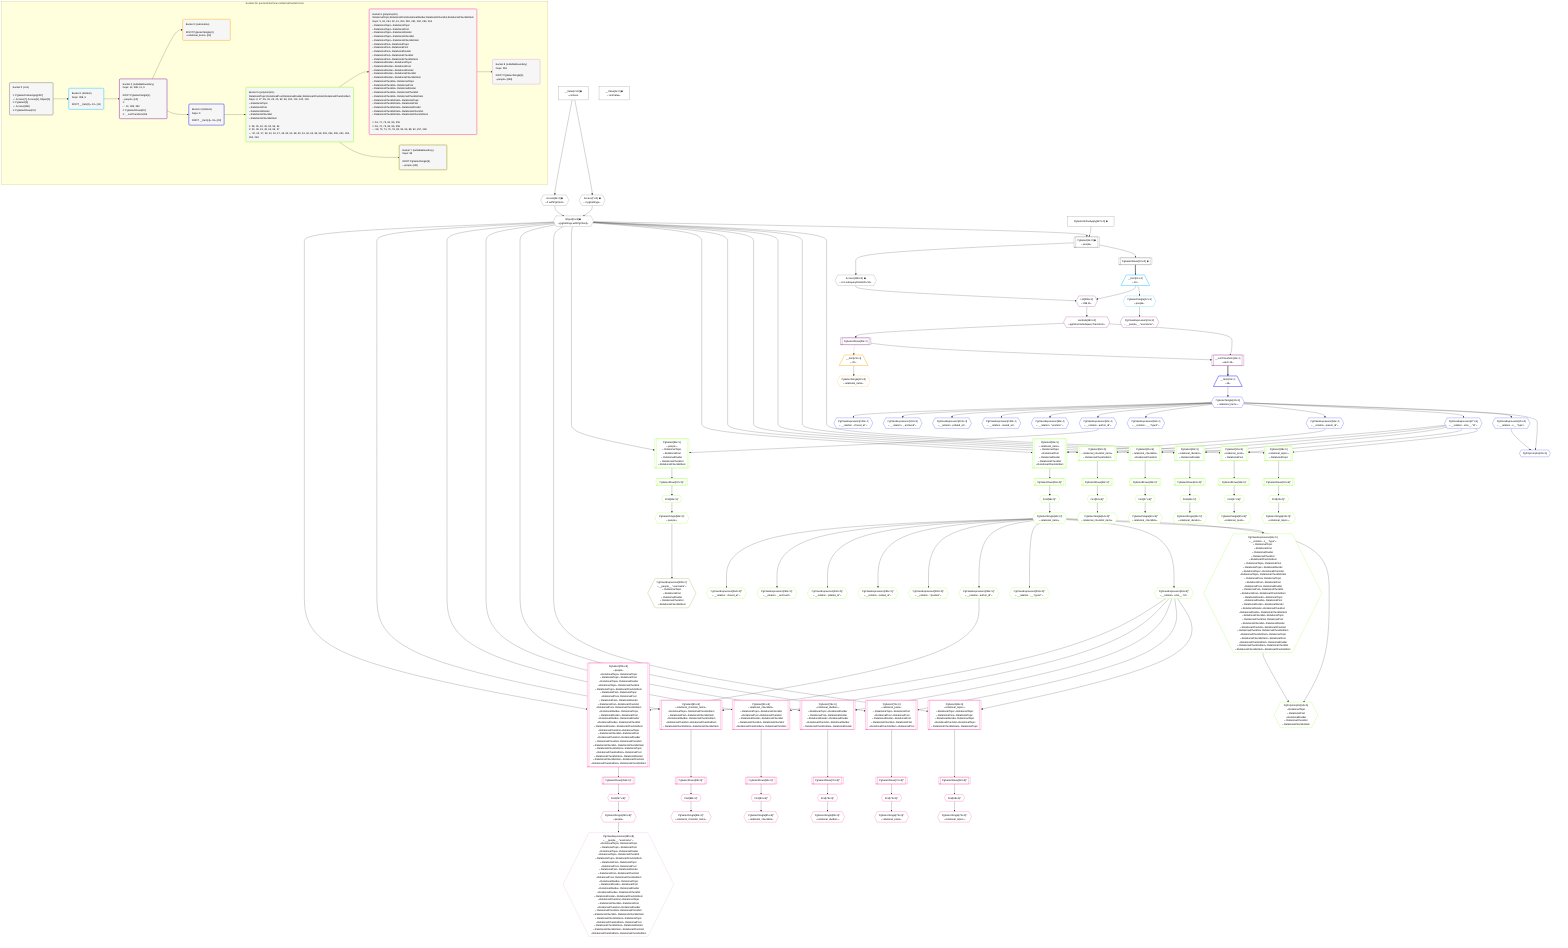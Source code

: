 %%{init: {'themeVariables': { 'fontSize': '12px'}}}%%
graph TD
    classDef path fill:#eee,stroke:#000,color:#000
    classDef plan fill:#fff,stroke-width:1px,color:#000
    classDef itemplan fill:#fff,stroke-width:2px,color:#000
    classDef unbatchedplan fill:#dff,stroke-width:1px,color:#000
    classDef sideeffectplan fill:#fcc,stroke-width:2px,color:#000
    classDef bucket fill:#f6f6f6,color:#000,stroke-width:2px,text-align:left


    %% plan dependencies
    PgSelect6[["PgSelect[6∈0] ➊<br />ᐸpeopleᐳ"]]:::plan
    Object9{{"Object[9∈0] ➊<br />ᐸ{pgSettings,withPgClient}ᐳ"}}:::plan
    PgSelectInlineApply387["PgSelectInlineApply[387∈0] ➊"]:::plan
    Object9 & PgSelectInlineApply387 --> PgSelect6
    Access7{{"Access[7∈0] ➊<br />ᐸ2.pgSettingsᐳ"}}:::plan
    Access8{{"Access[8∈0] ➊<br />ᐸ2.withPgClientᐳ"}}:::plan
    Access7 & Access8 --> Object9
    __Value2["__Value[2∈0] ➊<br />ᐸcontextᐳ"]:::plan
    __Value2 --> Access7
    __Value2 --> Access8
    PgSelectRows10[["PgSelectRows[10∈0] ➊"]]:::plan
    PgSelect6 --> PgSelectRows10
    Access388{{"Access[388∈0] ➊<br />ᐸ6.m.subqueryDetailsFor15ᐳ"}}:::plan
    PgSelect6 --> Access388
    __Value4["__Value[4∈0] ➊<br />ᐸrootValueᐳ"]:::plan
    __Item11[/"__Item[11∈1]<br />ᐸ10ᐳ"\]:::itemplan
    PgSelectRows10 ==> __Item11
    PgSelectSingle12{{"PgSelectSingle[12∈1]<br />ᐸpeopleᐳ"}}:::plan
    __Item11 --> PgSelectSingle12
    __ListTransform19[["__ListTransform[19∈2]<br />ᐸeach:15ᐳ"]]:::plan
    PgSelectRows20[["PgSelectRows[20∈2]"]]:::plan
    Lambda390{{"Lambda[390∈2]<br />ᐸpgInlineViaSubqueryTransformᐳ"}}:::plan
    PgSelectRows20 & Lambda390 --> __ListTransform19
    List389{{"List[389∈2]<br />ᐸ388,11ᐳ"}}:::plan
    Access388 & __Item11 --> List389
    PgClassExpression13{{"PgClassExpression[13∈2]<br />ᐸ__people__.”username”ᐳ"}}:::plan
    PgSelectSingle12 --> PgClassExpression13
    Lambda390 --> PgSelectRows20
    List389 --> Lambda390
    __Item21[/"__Item[21∈3]<br />ᐸ20ᐳ"\]:::itemplan
    PgSelectRows20 -.-> __Item21
    PgSelectSingle22{{"PgSelectSingle[22∈3]<br />ᐸrelational_itemsᐳ"}}:::plan
    __Item21 --> PgSelectSingle22
    PgPolymorphic26{{"PgPolymorphic[26∈4]"}}:::plan
    PgSelectSingle24{{"PgSelectSingle[24∈4]<br />ᐸrelational_itemsᐳ"}}:::plan
    PgClassExpression25{{"PgClassExpression[25∈4]<br />ᐸ__relation...s__.”type”ᐳ"}}:::plan
    PgSelectSingle24 & PgClassExpression25 --> PgPolymorphic26
    __Item23[/"__Item[23∈4]<br />ᐸ19ᐳ"\]:::itemplan
    __ListTransform19 ==> __Item23
    __Item23 --> PgSelectSingle24
    PgSelectSingle24 --> PgClassExpression25
    PgClassExpression27{{"PgClassExpression[27∈4]<br />ᐸ__relation...ems__.”id”ᐳ"}}:::plan
    PgSelectSingle24 --> PgClassExpression27
    PgClassExpression55{{"PgClassExpression[55∈4]<br />ᐸ__relation...parent_id”ᐳ"}}:::plan
    PgSelectSingle24 --> PgClassExpression55
    PgClassExpression92{{"PgClassExpression[92∈4]<br />ᐸ__relation...__.”type2”ᐳ"}}:::plan
    PgSelectSingle24 --> PgClassExpression92
    PgClassExpression93{{"PgClassExpression[93∈4]<br />ᐸ__relation...author_id”ᐳ"}}:::plan
    PgSelectSingle24 --> PgClassExpression93
    PgClassExpression99{{"PgClassExpression[99∈4]<br />ᐸ__relation...”position”ᐳ"}}:::plan
    PgSelectSingle24 --> PgClassExpression99
    PgClassExpression100{{"PgClassExpression[100∈4]<br />ᐸ__relation...reated_at”ᐳ"}}:::plan
    PgSelectSingle24 --> PgClassExpression100
    PgClassExpression101{{"PgClassExpression[101∈4]<br />ᐸ__relation...pdated_at”ᐳ"}}:::plan
    PgSelectSingle24 --> PgClassExpression101
    PgClassExpression102{{"PgClassExpression[102∈4]<br />ᐸ__relation..._archived”ᐳ"}}:::plan
    PgSelectSingle24 --> PgClassExpression102
    PgClassExpression103{{"PgClassExpression[103∈4]<br />ᐸ__relation...chived_at”ᐳ"}}:::plan
    PgSelectSingle24 --> PgClassExpression103
    PgSelect28[["PgSelect[28∈5]<br />ᐸrelational_topicsᐳ<br />ᐳRelationalTopic"]]:::plan
    Object9 & PgClassExpression27 --> PgSelect28
    PgSelect35[["PgSelect[35∈5]<br />ᐸrelational_postsᐳ<br />ᐳRelationalPost"]]:::plan
    Object9 & PgClassExpression27 --> PgSelect35
    PgSelect40[["PgSelect[40∈5]<br />ᐸrelational_dividersᐳ<br />ᐳRelationalDivider"]]:::plan
    Object9 & PgClassExpression27 --> PgSelect40
    PgSelect45[["PgSelect[45∈5]<br />ᐸrelational_checklistsᐳ<br />ᐳRelationalChecklist"]]:::plan
    Object9 & PgClassExpression27 --> PgSelect45
    PgSelect50[["PgSelect[50∈5]<br />ᐸrelational_checklist_itemsᐳ<br />ᐳRelationalChecklistItem"]]:::plan
    Object9 & PgClassExpression27 --> PgSelect50
    PgSelect56[["PgSelect[56∈5]<br />ᐸrelational_itemsᐳ<br />ᐳRelationalTopic<br />ᐳRelationalPost<br />ᐳRelationalDivider<br />ᐳRelationalChecklist<br />ᐳRelationalChecklistItem"]]:::plan
    Object9 & PgClassExpression55 --> PgSelect56
    PgPolymorphic62{{"PgPolymorphic[62∈5]<br />ᐳRelationalTopic<br />ᐳRelationalPost<br />ᐳRelationalDivider<br />ᐳRelationalChecklist<br />ᐳRelationalChecklistItem"}}:::plan
    PgSelectSingle60{{"PgSelectSingle[60∈5]^<br />ᐸrelational_itemsᐳ"}}:::plan
    PgClassExpression61{{"PgClassExpression[61∈5]<br />ᐸ__relation...s__.”type”ᐳ<br />ᐳRelationalTopic<br />ᐳRelationalPost<br />ᐳRelationalDivider<br />ᐳRelationalChecklist<br />ᐳRelationalChecklistItem<br />ᐳRelationalTopicᐳRelationalPost<br />ᐳRelationalTopicᐳRelationalDivider<br />ᐳRelationalTopicᐳRelationalChecklist<br />ᐳRelationalTopicᐳRelationalChecklistItem<br />ᐳRelationalPostᐳRelationalTopic<br />ᐳRelationalPostᐳRelationalPost<br />ᐳRelationalPostᐳRelationalDivider<br />ᐳRelationalPostᐳRelationalChecklist<br />ᐳRelationalPostᐳRelationalChecklistItem<br />ᐳRelationalDividerᐳRelationalTopic<br />ᐳRelationalDividerᐳRelationalPost<br />ᐳRelationalDividerᐳRelationalDivider<br />ᐳRelationalDividerᐳRelationalChecklist<br />ᐳRelationalDividerᐳRelationalChecklistItem<br />ᐳRelationalChecklistᐳRelationalTopic<br />ᐳRelationalChecklistᐳRelationalPost<br />ᐳRelationalChecklistᐳRelationalDivider<br />ᐳRelationalChecklistᐳRelationalChecklist<br />ᐳRelationalChecklistᐳRelationalChecklistItem<br />ᐳRelationalChecklistItemᐳRelationalTopic<br />ᐳRelationalChecklistItemᐳRelationalPost<br />ᐳRelationalChecklistItemᐳRelationalDivider<br />ᐳRelationalChecklistItemᐳRelationalChecklist<br />ᐳRelationalChecklistItemᐳRelationalChecklistItem"}}:::plan
    PgSelectSingle60 & PgClassExpression61 --> PgPolymorphic62
    PgSelect94[["PgSelect[94∈5]<br />ᐸpeopleᐳ<br />ᐳRelationalTopic<br />ᐳRelationalPost<br />ᐳRelationalDivider<br />ᐳRelationalChecklist<br />ᐳRelationalChecklistItem"]]:::plan
    Object9 & PgClassExpression93 --> PgSelect94
    First32{{"First[32∈5]^"}}:::plan
    PgSelectRows33[["PgSelectRows[33∈5]^"]]:::plan
    PgSelectRows33 --> First32
    PgSelect28 --> PgSelectRows33
    PgSelectSingle34{{"PgSelectSingle[34∈5]^<br />ᐸrelational_topicsᐳ"}}:::plan
    First32 --> PgSelectSingle34
    First37{{"First[37∈5]^"}}:::plan
    PgSelectRows38[["PgSelectRows[38∈5]^"]]:::plan
    PgSelectRows38 --> First37
    PgSelect35 --> PgSelectRows38
    PgSelectSingle39{{"PgSelectSingle[39∈5]^<br />ᐸrelational_postsᐳ"}}:::plan
    First37 --> PgSelectSingle39
    First42{{"First[42∈5]^"}}:::plan
    PgSelectRows43[["PgSelectRows[43∈5]^"]]:::plan
    PgSelectRows43 --> First42
    PgSelect40 --> PgSelectRows43
    PgSelectSingle44{{"PgSelectSingle[44∈5]^<br />ᐸrelational_dividersᐳ"}}:::plan
    First42 --> PgSelectSingle44
    First47{{"First[47∈5]^"}}:::plan
    PgSelectRows48[["PgSelectRows[48∈5]^"]]:::plan
    PgSelectRows48 --> First47
    PgSelect45 --> PgSelectRows48
    PgSelectSingle49{{"PgSelectSingle[49∈5]^<br />ᐸrelational_checklistsᐳ"}}:::plan
    First47 --> PgSelectSingle49
    First52{{"First[52∈5]^"}}:::plan
    PgSelectRows53[["PgSelectRows[53∈5]^"]]:::plan
    PgSelectRows53 --> First52
    PgSelect50 --> PgSelectRows53
    PgSelectSingle54{{"PgSelectSingle[54∈5]^<br />ᐸrelational_checklist_itemsᐳ"}}:::plan
    First52 --> PgSelectSingle54
    First58{{"First[58∈5]^"}}:::plan
    PgSelectRows59[["PgSelectRows[59∈5]^"]]:::plan
    PgSelectRows59 --> First58
    PgSelect56 --> PgSelectRows59
    First58 --> PgSelectSingle60
    PgSelectSingle60 --> PgClassExpression61
    PgClassExpression63{{"PgClassExpression[63∈5]^<br />ᐸ__relation...ems__.”id”ᐳ"}}:::plan
    PgSelectSingle60 --> PgClassExpression63
    First96{{"First[96∈5]^"}}:::plan
    PgSelectRows97[["PgSelectRows[97∈5]^"]]:::plan
    PgSelectRows97 --> First96
    PgSelect94 --> PgSelectRows97
    PgSelectSingle98{{"PgSelectSingle[98∈5]^<br />ᐸpeopleᐳ"}}:::plan
    First96 --> PgSelectSingle98
    PgClassExpression253{{"PgClassExpression[253∈5]^<br />ᐸ__relation...__.”type2”ᐳ"}}:::plan
    PgSelectSingle60 --> PgClassExpression253
    PgClassExpression254{{"PgClassExpression[254∈5]^<br />ᐸ__relation...author_id”ᐳ"}}:::plan
    PgSelectSingle60 --> PgClassExpression254
    PgClassExpression260{{"PgClassExpression[260∈5]^<br />ᐸ__relation...”position”ᐳ"}}:::plan
    PgSelectSingle60 --> PgClassExpression260
    PgClassExpression261{{"PgClassExpression[261∈5]^<br />ᐸ__relation...reated_at”ᐳ"}}:::plan
    PgSelectSingle60 --> PgClassExpression261
    PgClassExpression262{{"PgClassExpression[262∈5]^<br />ᐸ__relation...pdated_at”ᐳ"}}:::plan
    PgSelectSingle60 --> PgClassExpression262
    PgClassExpression263{{"PgClassExpression[263∈5]^<br />ᐸ__relation..._archived”ᐳ"}}:::plan
    PgSelectSingle60 --> PgClassExpression263
    PgClassExpression264{{"PgClassExpression[264∈5]^<br />ᐸ__relation...chived_at”ᐳ"}}:::plan
    PgSelectSingle60 --> PgClassExpression264
    PgSelect64[["PgSelect[64∈6]<br />ᐸrelational_topicsᐳ<br />ᐳRelationalTopicᐳRelationalTopic<br />ᐳRelationalPostᐳRelationalTopic<br />ᐳRelationalDividerᐳRelationalTopic<br />ᐳRelationalChecklistᐳRelationalTopic<br />ᐳRelationalChecklistItemᐳRelationalTopic"]]:::plan
    Object9 & PgClassExpression63 --> PgSelect64
    PgSelect71[["PgSelect[71∈6]<br />ᐸrelational_postsᐳ<br />ᐳRelationalTopicᐳRelationalPost<br />ᐳRelationalPostᐳRelationalPost<br />ᐳRelationalDividerᐳRelationalPost<br />ᐳRelationalChecklistᐳRelationalPost<br />ᐳRelationalChecklistItemᐳRelationalPost"]]:::plan
    Object9 & PgClassExpression63 --> PgSelect71
    PgSelect76[["PgSelect[76∈6]<br />ᐸrelational_dividersᐳ<br />ᐳRelationalTopicᐳRelationalDivider<br />ᐳRelationalPostᐳRelationalDivider<br />ᐳRelationalDividerᐳRelationalDivider<br />ᐳRelationalChecklistᐳRelationalDivider<br />ᐳRelationalChecklistItemᐳRelationalDivider"]]:::plan
    Object9 & PgClassExpression63 --> PgSelect76
    PgSelect81[["PgSelect[81∈6]<br />ᐸrelational_checklistsᐳ<br />ᐳRelationalTopicᐳRelationalChecklist<br />ᐳRelationalPostᐳRelationalChecklist<br />ᐳRelationalDividerᐳRelationalChecklist<br />ᐳRelationalChecklistᐳRelationalChecklist<br />ᐳRelationalChecklistItemᐳRelationalChecklist"]]:::plan
    Object9 & PgClassExpression63 --> PgSelect81
    PgSelect86[["PgSelect[86∈6]<br />ᐸrelational_checklist_itemsᐳ<br />ᐳRelationalTopicᐳRelationalChecklistItem<br />ᐳRelationalPostᐳRelationalChecklistItem<br />ᐳRelationalDividerᐳRelationalChecklistItem<br />ᐳRelationalChecklistᐳRelationalChecklistItem<br />ᐳRelationalChecklistItemᐳRelationalChecklistItem"]]:::plan
    Object9 & PgClassExpression63 --> PgSelect86
    PgSelect255[["PgSelect[255∈6]<br />ᐸpeopleᐳ<br />ᐳRelationalTopicᐳRelationalTopic<br />ᐳRelationalTopicᐳRelationalPost<br />ᐳRelationalTopicᐳRelationalDivider<br />ᐳRelationalTopicᐳRelationalChecklist<br />ᐳRelationalTopicᐳRelationalChecklistItem<br />ᐳRelationalPostᐳRelationalTopic<br />ᐳRelationalPostᐳRelationalPost<br />ᐳRelationalPostᐳRelationalDivider<br />ᐳRelationalPostᐳRelationalChecklist<br />ᐳRelationalPostᐳRelationalChecklistItem<br />ᐳRelationalDividerᐳRelationalTopic<br />ᐳRelationalDividerᐳRelationalPost<br />ᐳRelationalDividerᐳRelationalDivider<br />ᐳRelationalDividerᐳRelationalChecklist<br />ᐳRelationalDividerᐳRelationalChecklistItem<br />ᐳRelationalChecklistᐳRelationalTopic<br />ᐳRelationalChecklistᐳRelationalPost<br />ᐳRelationalChecklistᐳRelationalDivider<br />ᐳRelationalChecklistᐳRelationalChecklist<br />ᐳRelationalChecklistᐳRelationalChecklistItem<br />ᐳRelationalChecklistItemᐳRelationalTopic<br />ᐳRelationalChecklistItemᐳRelationalPost<br />ᐳRelationalChecklistItemᐳRelationalDivider<br />ᐳRelationalChecklistItemᐳRelationalChecklist<br />ᐳRelationalChecklistItemᐳRelationalChecklistItem"]]:::plan
    Object9 & PgClassExpression254 --> PgSelect255
    First68{{"First[68∈6]^"}}:::plan
    PgSelectRows69[["PgSelectRows[69∈6]^"]]:::plan
    PgSelectRows69 --> First68
    PgSelect64 --> PgSelectRows69
    PgSelectSingle70{{"PgSelectSingle[70∈6]^<br />ᐸrelational_topicsᐳ"}}:::plan
    First68 --> PgSelectSingle70
    First73{{"First[73∈6]^"}}:::plan
    PgSelectRows74[["PgSelectRows[74∈6]^"]]:::plan
    PgSelectRows74 --> First73
    PgSelect71 --> PgSelectRows74
    PgSelectSingle75{{"PgSelectSingle[75∈6]^<br />ᐸrelational_postsᐳ"}}:::plan
    First73 --> PgSelectSingle75
    First78{{"First[78∈6]^"}}:::plan
    PgSelectRows79[["PgSelectRows[79∈6]^"]]:::plan
    PgSelectRows79 --> First78
    PgSelect76 --> PgSelectRows79
    PgSelectSingle80{{"PgSelectSingle[80∈6]^<br />ᐸrelational_dividersᐳ"}}:::plan
    First78 --> PgSelectSingle80
    First83{{"First[83∈6]^"}}:::plan
    PgSelectRows84[["PgSelectRows[84∈6]^"]]:::plan
    PgSelectRows84 --> First83
    PgSelect81 --> PgSelectRows84
    PgSelectSingle85{{"PgSelectSingle[85∈6]^<br />ᐸrelational_checklistsᐳ"}}:::plan
    First83 --> PgSelectSingle85
    First88{{"First[88∈6]^"}}:::plan
    PgSelectRows89[["PgSelectRows[89∈6]^"]]:::plan
    PgSelectRows89 --> First88
    PgSelect86 --> PgSelectRows89
    PgSelectSingle90{{"PgSelectSingle[90∈6]^<br />ᐸrelational_checklist_itemsᐳ"}}:::plan
    First88 --> PgSelectSingle90
    First257{{"First[257∈6]^"}}:::plan
    PgSelectRows258[["PgSelectRows[258∈6]^"]]:::plan
    PgSelectRows258 --> First257
    PgSelect255 --> PgSelectRows258
    PgSelectSingle259{{"PgSelectSingle[259∈6]^<br />ᐸpeopleᐳ"}}:::plan
    First257 --> PgSelectSingle259
    PgClassExpression386{{"PgClassExpression[386∈8]<br />ᐸ__people__.”username”ᐳ<br />ᐳRelationalTopicᐳRelationalTopic<br />ᐳRelationalTopicᐳRelationalPost<br />ᐳRelationalTopicᐳRelationalDivider<br />ᐳRelationalTopicᐳRelationalChecklist<br />ᐳRelationalTopicᐳRelationalChecklistItem<br />ᐳRelationalPostᐳRelationalTopic<br />ᐳRelationalPostᐳRelationalPost<br />ᐳRelationalPostᐳRelationalDivider<br />ᐳRelationalPostᐳRelationalChecklist<br />ᐳRelationalPostᐳRelationalChecklistItem<br />ᐳRelationalDividerᐳRelationalTopic<br />ᐳRelationalDividerᐳRelationalPost<br />ᐳRelationalDividerᐳRelationalDivider<br />ᐳRelationalDividerᐳRelationalChecklist<br />ᐳRelationalDividerᐳRelationalChecklistItem<br />ᐳRelationalChecklistᐳRelationalTopic<br />ᐳRelationalChecklistᐳRelationalPost<br />ᐳRelationalChecklistᐳRelationalDivider<br />ᐳRelationalChecklistᐳRelationalChecklist<br />ᐳRelationalChecklistᐳRelationalChecklistItem<br />ᐳRelationalChecklistItemᐳRelationalTopic<br />ᐳRelationalChecklistItemᐳRelationalPost<br />ᐳRelationalChecklistItemᐳRelationalDivider<br />ᐳRelationalChecklistItemᐳRelationalChecklist<br />ᐳRelationalChecklistItemᐳRelationalChecklistItem"}}:::plan
    PgSelectSingle259 --> PgClassExpression386
    PgClassExpression285{{"PgClassExpression[285∈7]<br />ᐸ__people__.”username”ᐳ<br />ᐳRelationalTopic<br />ᐳRelationalPost<br />ᐳRelationalDivider<br />ᐳRelationalChecklist<br />ᐳRelationalChecklistItem"}}:::plan
    PgSelectSingle98 --> PgClassExpression285

    %% define steps

    subgraph "Buckets for queries/interfaces-relational/nested-more"
    Bucket0("Bucket 0 (root)<br /><br />1: PgSelectInlineApply[387]<br />ᐳ: Access[7], Access[8], Object[9]<br />2: PgSelect[6]<br />ᐳ: Access[388]<br />3: PgSelectRows[10]"):::bucket
    classDef bucket0 stroke:#696969
    class Bucket0,__Value2,__Value4,PgSelect6,Access7,Access8,Object9,PgSelectRows10,PgSelectInlineApply387,Access388 bucket0
    Bucket1("Bucket 1 (listItem)<br />Deps: 388, 9<br /><br />ROOT __Item{1}ᐸ10ᐳ[11]"):::bucket
    classDef bucket1 stroke:#00bfff
    class Bucket1,__Item11,PgSelectSingle12 bucket1
    Bucket2("Bucket 2 (nullableBoundary)<br />Deps: 12, 388, 11, 9<br /><br />ROOT PgSelectSingle{1}ᐸpeopleᐳ[12]<br />1: <br />ᐳ: 13, 389, 390<br />2: PgSelectRows[20]<br />3: __ListTransform[19]"):::bucket
    classDef bucket2 stroke:#7f007f
    class Bucket2,PgClassExpression13,__ListTransform19,PgSelectRows20,List389,Lambda390 bucket2
    Bucket3("Bucket 3 (subroutine)<br /><br />ROOT PgSelectSingle{3}ᐸrelational_itemsᐳ[22]"):::bucket
    classDef bucket3 stroke:#ffa500
    class Bucket3,__Item21,PgSelectSingle22 bucket3
    Bucket4("Bucket 4 (listItem)<br />Deps: 9<br /><br />ROOT __Item{4}ᐸ19ᐳ[23]"):::bucket
    classDef bucket4 stroke:#0000ff
    class Bucket4,__Item23,PgSelectSingle24,PgClassExpression25,PgPolymorphic26,PgClassExpression27,PgClassExpression55,PgClassExpression92,PgClassExpression93,PgClassExpression99,PgClassExpression100,PgClassExpression101,PgClassExpression102,PgClassExpression103 bucket4
    Bucket5("Bucket 5 (polymorphic)<br />RelationalTopic,RelationalPost,RelationalDivider,RelationalChecklist,RelationalChecklistItem<br />Deps: 9, 27, 55, 93, 26, 25, 92, 99, 100, 101, 102, 103<br />ᐳRelationalTopic<br />ᐳRelationalPost<br />ᐳRelationalDivider<br />ᐳRelationalChecklist<br />ᐳRelationalChecklistItem<br /><br />1: 28, 35, 40, 45, 50, 56, 94<br />2: 33, 38, 43, 48, 53, 59, 97<br />ᐳ: 32, 34, 37, 39, 42, 44, 47, 49, 52, 54, 58, 60, 61, 62, 63, 96, 98, 253, 254, 260, 261, 262, 263, 264"):::bucket
    classDef bucket5 stroke:#7fff00
    class Bucket5,PgSelect28,First32,PgSelectRows33,PgSelectSingle34,PgSelect35,First37,PgSelectRows38,PgSelectSingle39,PgSelect40,First42,PgSelectRows43,PgSelectSingle44,PgSelect45,First47,PgSelectRows48,PgSelectSingle49,PgSelect50,First52,PgSelectRows53,PgSelectSingle54,PgSelect56,First58,PgSelectRows59,PgSelectSingle60,PgClassExpression61,PgPolymorphic62,PgClassExpression63,PgSelect94,First96,PgSelectRows97,PgSelectSingle98,PgClassExpression253,PgClassExpression254,PgClassExpression260,PgClassExpression261,PgClassExpression262,PgClassExpression263,PgClassExpression264 bucket5
    Bucket6("Bucket 6 (polymorphic)<br />RelationalTopic,RelationalPost,RelationalDivider,RelationalChecklist,RelationalChecklistItem<br />Deps: 9, 63, 254, 62, 61, 253, 260, 261, 262, 263, 264<br />ᐳRelationalTopicᐳRelationalTopic<br />ᐳRelationalTopicᐳRelationalPost<br />ᐳRelationalTopicᐳRelationalDivider<br />ᐳRelationalTopicᐳRelationalChecklist<br />ᐳRelationalTopicᐳRelationalChecklistItem<br />ᐳRelationalPostᐳRelationalTopic<br />ᐳRelationalPostᐳRelationalPost<br />ᐳRelationalPostᐳRelationalDivider<br />ᐳRelationalPostᐳRelationalChecklist<br />ᐳRelationalPostᐳRelationalChecklistItem<br />ᐳRelationalDividerᐳRelationalTopic<br />ᐳRelationalDividerᐳRelationalPost<br />ᐳRelationalDividerᐳRelationalDivider<br />ᐳRelationalDividerᐳRelationalChecklist<br />ᐳRelationalDividerᐳRelationalChecklistItem<br />ᐳRelationalChecklistᐳRelationalTopic<br />ᐳRelationalChecklistᐳRelationalPost<br />ᐳRelationalChecklistᐳRelationalDivider<br />ᐳRelationalChecklistᐳRelationalChecklist<br />ᐳRelationalChecklistᐳRelationalChecklistItem<br />ᐳRelationalChecklistItemᐳRelationalTopic<br />ᐳRelationalChecklistItemᐳRelationalPost<br />ᐳRelationalChecklistItemᐳRelationalDivider<br />ᐳRelationalChecklistItemᐳRelationalChecklist<br />ᐳRelationalChecklistItemᐳRelationalChecklistItem<br /><br />1: 64, 71, 76, 81, 86, 255<br />2: 69, 74, 79, 84, 89, 258<br />ᐳ: 68, 70, 73, 75, 78, 80, 83, 85, 88, 90, 257, 259"):::bucket
    classDef bucket6 stroke:#ff1493
    class Bucket6,PgSelect64,First68,PgSelectRows69,PgSelectSingle70,PgSelect71,First73,PgSelectRows74,PgSelectSingle75,PgSelect76,First78,PgSelectRows79,PgSelectSingle80,PgSelect81,First83,PgSelectRows84,PgSelectSingle85,PgSelect86,First88,PgSelectRows89,PgSelectSingle90,PgSelect255,First257,PgSelectRows258,PgSelectSingle259 bucket6
    Bucket7("Bucket 7 (nullableBoundary)<br />Deps: 98<br /><br />ROOT PgSelectSingle{5}ᐸpeopleᐳ[98]"):::bucket
    classDef bucket7 stroke:#808000
    class Bucket7,PgClassExpression285 bucket7
    Bucket8("Bucket 8 (nullableBoundary)<br />Deps: 259<br /><br />ROOT PgSelectSingle{6}ᐸpeopleᐳ[259]"):::bucket
    classDef bucket8 stroke:#dda0dd
    class Bucket8,PgClassExpression386 bucket8
    Bucket0 --> Bucket1
    Bucket1 --> Bucket2
    Bucket2 --> Bucket3 & Bucket4
    Bucket4 --> Bucket5
    Bucket5 --> Bucket6 & Bucket7
    Bucket6 --> Bucket8
    end